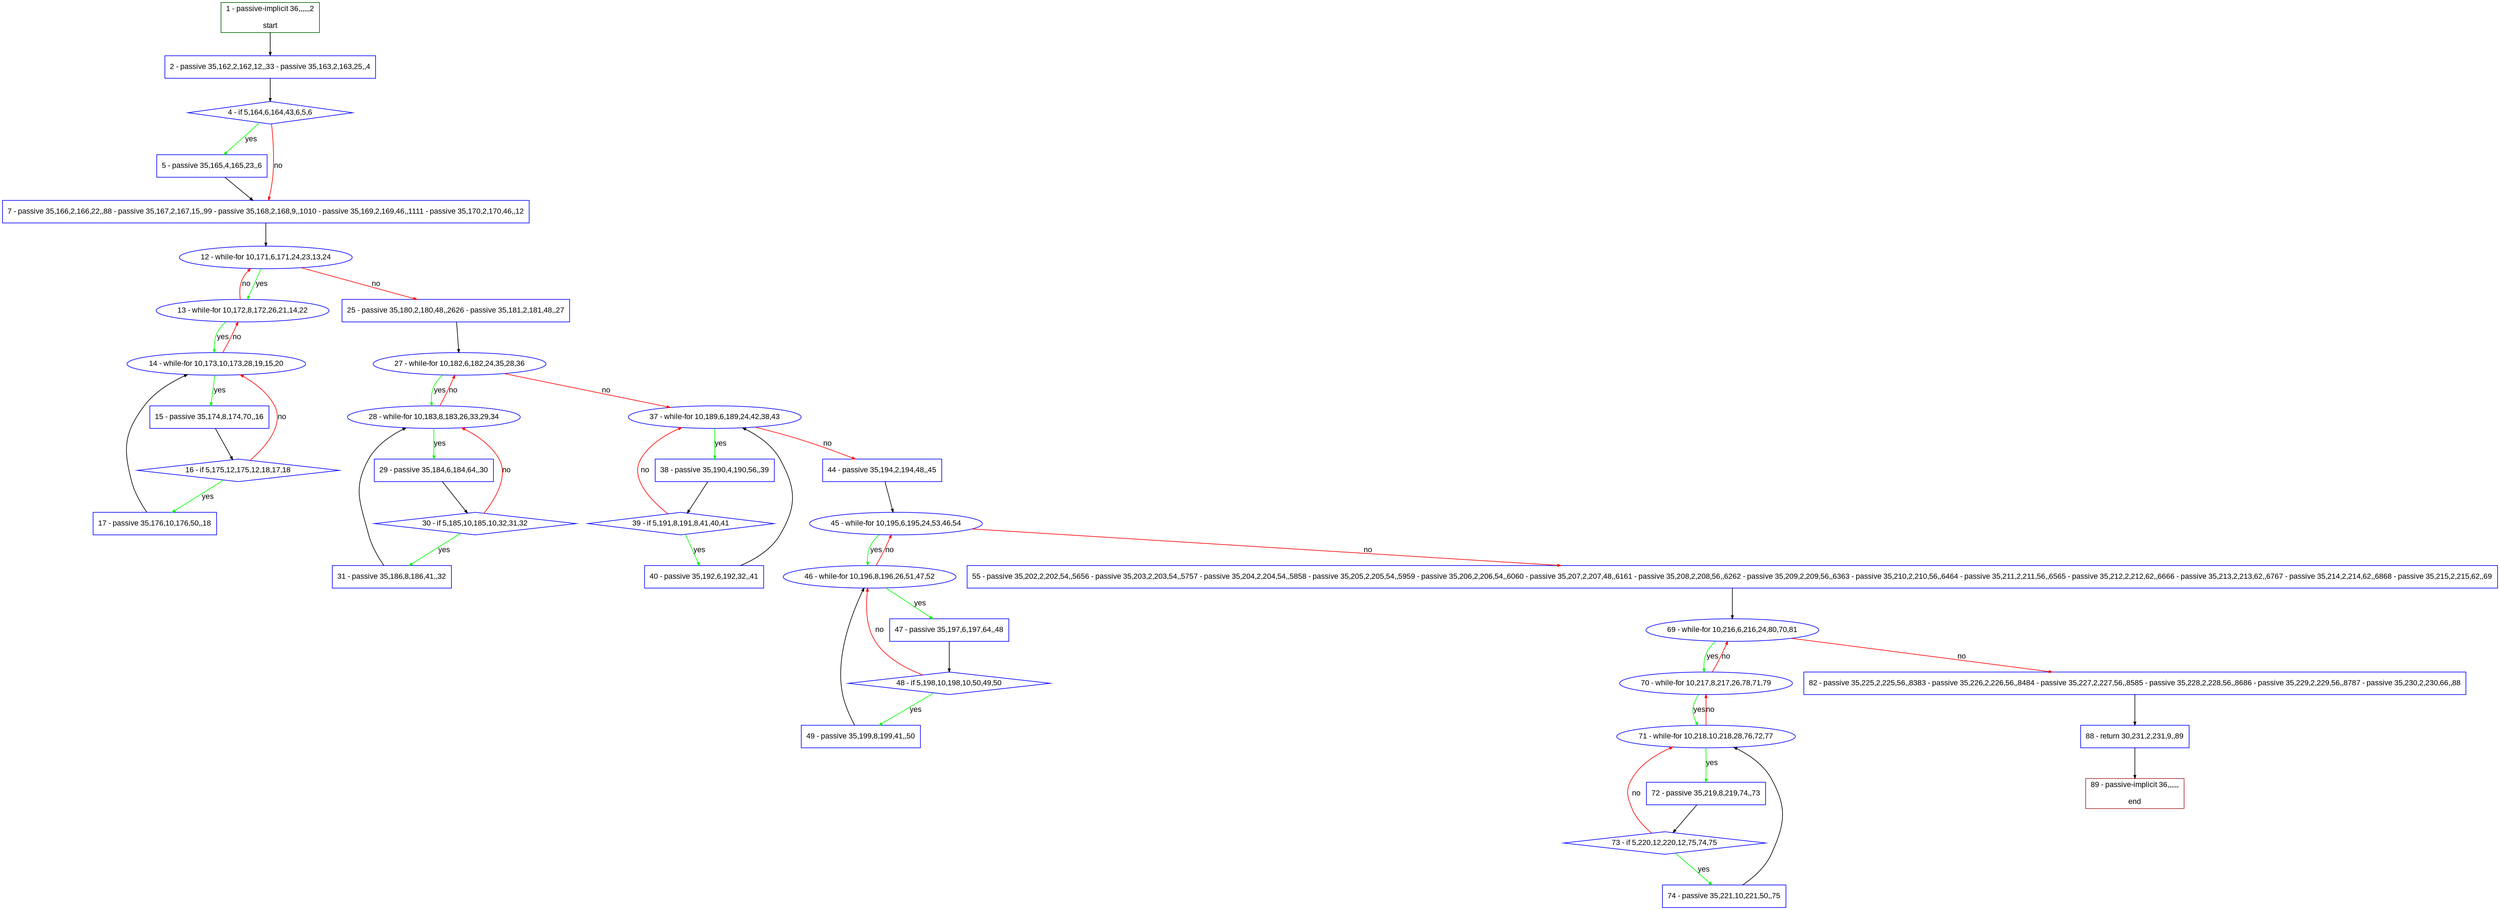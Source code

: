 digraph "" {
  graph [pack="true", label="", fontsize="12", packmode="clust", fontname="Arial", fillcolor="#FFFFCC", bgcolor="white", style="rounded,filled", compound="true"];
  node [node_initialized="no", label="", color="grey", fontsize="12", fillcolor="white", fontname="Arial", style="filled", shape="rectangle", compound="true", fixedsize="false"];
  edge [fontcolor="black", arrowhead="normal", arrowtail="none", arrowsize="0.5", ltail="", label="", color="black", fontsize="12", lhead="", fontname="Arial", dir="forward", compound="true"];
  __N1 [label="2 - passive 35,162,2,162,12,,33 - passive 35,163,2,163,25,,4", color="#0000ff", fillcolor="#ffffff", style="filled", shape="box"];
  __N2 [label="1 - passive-implicit 36,,,,,,2\n\nstart", color="#006400", fillcolor="#ffffff", style="filled", shape="box"];
  __N3 [label="4 - if 5,164,6,164,43,6,5,6", color="#0000ff", fillcolor="#ffffff", style="filled", shape="diamond"];
  __N4 [label="5 - passive 35,165,4,165,23,,6", color="#0000ff", fillcolor="#ffffff", style="filled", shape="box"];
  __N5 [label="7 - passive 35,166,2,166,22,,88 - passive 35,167,2,167,15,,99 - passive 35,168,2,168,9,,1010 - passive 35,169,2,169,46,,1111 - passive 35,170,2,170,46,,12", color="#0000ff", fillcolor="#ffffff", style="filled", shape="box"];
  __N6 [label="12 - while-for 10,171,6,171,24,23,13,24", color="#0000ff", fillcolor="#ffffff", style="filled", shape="oval"];
  __N7 [label="13 - while-for 10,172,8,172,26,21,14,22", color="#0000ff", fillcolor="#ffffff", style="filled", shape="oval"];
  __N8 [label="25 - passive 35,180,2,180,48,,2626 - passive 35,181,2,181,48,,27", color="#0000ff", fillcolor="#ffffff", style="filled", shape="box"];
  __N9 [label="14 - while-for 10,173,10,173,28,19,15,20", color="#0000ff", fillcolor="#ffffff", style="filled", shape="oval"];
  __N10 [label="15 - passive 35,174,8,174,70,,16", color="#0000ff", fillcolor="#ffffff", style="filled", shape="box"];
  __N11 [label="16 - if 5,175,12,175,12,18,17,18", color="#0000ff", fillcolor="#ffffff", style="filled", shape="diamond"];
  __N12 [label="17 - passive 35,176,10,176,50,,18", color="#0000ff", fillcolor="#ffffff", style="filled", shape="box"];
  __N13 [label="27 - while-for 10,182,6,182,24,35,28,36", color="#0000ff", fillcolor="#ffffff", style="filled", shape="oval"];
  __N14 [label="28 - while-for 10,183,8,183,26,33,29,34", color="#0000ff", fillcolor="#ffffff", style="filled", shape="oval"];
  __N15 [label="37 - while-for 10,189,6,189,24,42,38,43", color="#0000ff", fillcolor="#ffffff", style="filled", shape="oval"];
  __N16 [label="29 - passive 35,184,6,184,64,,30", color="#0000ff", fillcolor="#ffffff", style="filled", shape="box"];
  __N17 [label="30 - if 5,185,10,185,10,32,31,32", color="#0000ff", fillcolor="#ffffff", style="filled", shape="diamond"];
  __N18 [label="31 - passive 35,186,8,186,41,,32", color="#0000ff", fillcolor="#ffffff", style="filled", shape="box"];
  __N19 [label="38 - passive 35,190,4,190,56,,39", color="#0000ff", fillcolor="#ffffff", style="filled", shape="box"];
  __N20 [label="44 - passive 35,194,2,194,48,,45", color="#0000ff", fillcolor="#ffffff", style="filled", shape="box"];
  __N21 [label="39 - if 5,191,8,191,8,41,40,41", color="#0000ff", fillcolor="#ffffff", style="filled", shape="diamond"];
  __N22 [label="40 - passive 35,192,6,192,32,,41", color="#0000ff", fillcolor="#ffffff", style="filled", shape="box"];
  __N23 [label="45 - while-for 10,195,6,195,24,53,46,54", color="#0000ff", fillcolor="#ffffff", style="filled", shape="oval"];
  __N24 [label="46 - while-for 10,196,8,196,26,51,47,52", color="#0000ff", fillcolor="#ffffff", style="filled", shape="oval"];
  __N25 [label="55 - passive 35,202,2,202,54,,5656 - passive 35,203,2,203,54,,5757 - passive 35,204,2,204,54,,5858 - passive 35,205,2,205,54,,5959 - passive 35,206,2,206,54,,6060 - passive 35,207,2,207,48,,6161 - passive 35,208,2,208,56,,6262 - passive 35,209,2,209,56,,6363 - passive 35,210,2,210,56,,6464 - passive 35,211,2,211,56,,6565 - passive 35,212,2,212,62,,6666 - passive 35,213,2,213,62,,6767 - passive 35,214,2,214,62,,6868 - passive 35,215,2,215,62,,69", color="#0000ff", fillcolor="#ffffff", style="filled", shape="box"];
  __N26 [label="47 - passive 35,197,6,197,64,,48", color="#0000ff", fillcolor="#ffffff", style="filled", shape="box"];
  __N27 [label="48 - if 5,198,10,198,10,50,49,50", color="#0000ff", fillcolor="#ffffff", style="filled", shape="diamond"];
  __N28 [label="49 - passive 35,199,8,199,41,,50", color="#0000ff", fillcolor="#ffffff", style="filled", shape="box"];
  __N29 [label="69 - while-for 10,216,6,216,24,80,70,81", color="#0000ff", fillcolor="#ffffff", style="filled", shape="oval"];
  __N30 [label="70 - while-for 10,217,8,217,26,78,71,79", color="#0000ff", fillcolor="#ffffff", style="filled", shape="oval"];
  __N31 [label="82 - passive 35,225,2,225,56,,8383 - passive 35,226,2,226,56,,8484 - passive 35,227,2,227,56,,8585 - passive 35,228,2,228,56,,8686 - passive 35,229,2,229,56,,8787 - passive 35,230,2,230,66,,88", color="#0000ff", fillcolor="#ffffff", style="filled", shape="box"];
  __N32 [label="71 - while-for 10,218,10,218,28,76,72,77", color="#0000ff", fillcolor="#ffffff", style="filled", shape="oval"];
  __N33 [label="72 - passive 35,219,8,219,74,,73", color="#0000ff", fillcolor="#ffffff", style="filled", shape="box"];
  __N34 [label="73 - if 5,220,12,220,12,75,74,75", color="#0000ff", fillcolor="#ffffff", style="filled", shape="diamond"];
  __N35 [label="74 - passive 35,221,10,221,50,,75", color="#0000ff", fillcolor="#ffffff", style="filled", shape="box"];
  __N36 [label="88 - return 30,231,2,231,9,,89", color="#0000ff", fillcolor="#ffffff", style="filled", shape="box"];
  __N37 [label="89 - passive-implicit 36,,,,,,\n\nend", color="#a52a2a", fillcolor="#ffffff", style="filled", shape="box"];
  __N2 -> __N1 [arrowhead="normal", arrowtail="none", color="#000000", label="", dir="forward"];
  __N1 -> __N3 [arrowhead="normal", arrowtail="none", color="#000000", label="", dir="forward"];
  __N3 -> __N4 [arrowhead="normal", arrowtail="none", color="#00ff00", label="yes", dir="forward"];
  __N3 -> __N5 [arrowhead="normal", arrowtail="none", color="#ff0000", label="no", dir="forward"];
  __N4 -> __N5 [arrowhead="normal", arrowtail="none", color="#000000", label="", dir="forward"];
  __N5 -> __N6 [arrowhead="normal", arrowtail="none", color="#000000", label="", dir="forward"];
  __N6 -> __N7 [arrowhead="normal", arrowtail="none", color="#00ff00", label="yes", dir="forward"];
  __N7 -> __N6 [arrowhead="normal", arrowtail="none", color="#ff0000", label="no", dir="forward"];
  __N6 -> __N8 [arrowhead="normal", arrowtail="none", color="#ff0000", label="no", dir="forward"];
  __N7 -> __N9 [arrowhead="normal", arrowtail="none", color="#00ff00", label="yes", dir="forward"];
  __N9 -> __N7 [arrowhead="normal", arrowtail="none", color="#ff0000", label="no", dir="forward"];
  __N9 -> __N10 [arrowhead="normal", arrowtail="none", color="#00ff00", label="yes", dir="forward"];
  __N10 -> __N11 [arrowhead="normal", arrowtail="none", color="#000000", label="", dir="forward"];
  __N11 -> __N9 [arrowhead="normal", arrowtail="none", color="#ff0000", label="no", dir="forward"];
  __N11 -> __N12 [arrowhead="normal", arrowtail="none", color="#00ff00", label="yes", dir="forward"];
  __N12 -> __N9 [arrowhead="normal", arrowtail="none", color="#000000", label="", dir="forward"];
  __N8 -> __N13 [arrowhead="normal", arrowtail="none", color="#000000", label="", dir="forward"];
  __N13 -> __N14 [arrowhead="normal", arrowtail="none", color="#00ff00", label="yes", dir="forward"];
  __N14 -> __N13 [arrowhead="normal", arrowtail="none", color="#ff0000", label="no", dir="forward"];
  __N13 -> __N15 [arrowhead="normal", arrowtail="none", color="#ff0000", label="no", dir="forward"];
  __N14 -> __N16 [arrowhead="normal", arrowtail="none", color="#00ff00", label="yes", dir="forward"];
  __N16 -> __N17 [arrowhead="normal", arrowtail="none", color="#000000", label="", dir="forward"];
  __N17 -> __N14 [arrowhead="normal", arrowtail="none", color="#ff0000", label="no", dir="forward"];
  __N17 -> __N18 [arrowhead="normal", arrowtail="none", color="#00ff00", label="yes", dir="forward"];
  __N18 -> __N14 [arrowhead="normal", arrowtail="none", color="#000000", label="", dir="forward"];
  __N15 -> __N19 [arrowhead="normal", arrowtail="none", color="#00ff00", label="yes", dir="forward"];
  __N15 -> __N20 [arrowhead="normal", arrowtail="none", color="#ff0000", label="no", dir="forward"];
  __N19 -> __N21 [arrowhead="normal", arrowtail="none", color="#000000", label="", dir="forward"];
  __N21 -> __N15 [arrowhead="normal", arrowtail="none", color="#ff0000", label="no", dir="forward"];
  __N21 -> __N22 [arrowhead="normal", arrowtail="none", color="#00ff00", label="yes", dir="forward"];
  __N22 -> __N15 [arrowhead="normal", arrowtail="none", color="#000000", label="", dir="forward"];
  __N20 -> __N23 [arrowhead="normal", arrowtail="none", color="#000000", label="", dir="forward"];
  __N23 -> __N24 [arrowhead="normal", arrowtail="none", color="#00ff00", label="yes", dir="forward"];
  __N24 -> __N23 [arrowhead="normal", arrowtail="none", color="#ff0000", label="no", dir="forward"];
  __N23 -> __N25 [arrowhead="normal", arrowtail="none", color="#ff0000", label="no", dir="forward"];
  __N24 -> __N26 [arrowhead="normal", arrowtail="none", color="#00ff00", label="yes", dir="forward"];
  __N26 -> __N27 [arrowhead="normal", arrowtail="none", color="#000000", label="", dir="forward"];
  __N27 -> __N24 [arrowhead="normal", arrowtail="none", color="#ff0000", label="no", dir="forward"];
  __N27 -> __N28 [arrowhead="normal", arrowtail="none", color="#00ff00", label="yes", dir="forward"];
  __N28 -> __N24 [arrowhead="normal", arrowtail="none", color="#000000", label="", dir="forward"];
  __N25 -> __N29 [arrowhead="normal", arrowtail="none", color="#000000", label="", dir="forward"];
  __N29 -> __N30 [arrowhead="normal", arrowtail="none", color="#00ff00", label="yes", dir="forward"];
  __N30 -> __N29 [arrowhead="normal", arrowtail="none", color="#ff0000", label="no", dir="forward"];
  __N29 -> __N31 [arrowhead="normal", arrowtail="none", color="#ff0000", label="no", dir="forward"];
  __N30 -> __N32 [arrowhead="normal", arrowtail="none", color="#00ff00", label="yes", dir="forward"];
  __N32 -> __N30 [arrowhead="normal", arrowtail="none", color="#ff0000", label="no", dir="forward"];
  __N32 -> __N33 [arrowhead="normal", arrowtail="none", color="#00ff00", label="yes", dir="forward"];
  __N33 -> __N34 [arrowhead="normal", arrowtail="none", color="#000000", label="", dir="forward"];
  __N34 -> __N32 [arrowhead="normal", arrowtail="none", color="#ff0000", label="no", dir="forward"];
  __N34 -> __N35 [arrowhead="normal", arrowtail="none", color="#00ff00", label="yes", dir="forward"];
  __N35 -> __N32 [arrowhead="normal", arrowtail="none", color="#000000", label="", dir="forward"];
  __N31 -> __N36 [arrowhead="normal", arrowtail="none", color="#000000", label="", dir="forward"];
  __N36 -> __N37 [arrowhead="normal", arrowtail="none", color="#000000", label="", dir="forward"];
}
